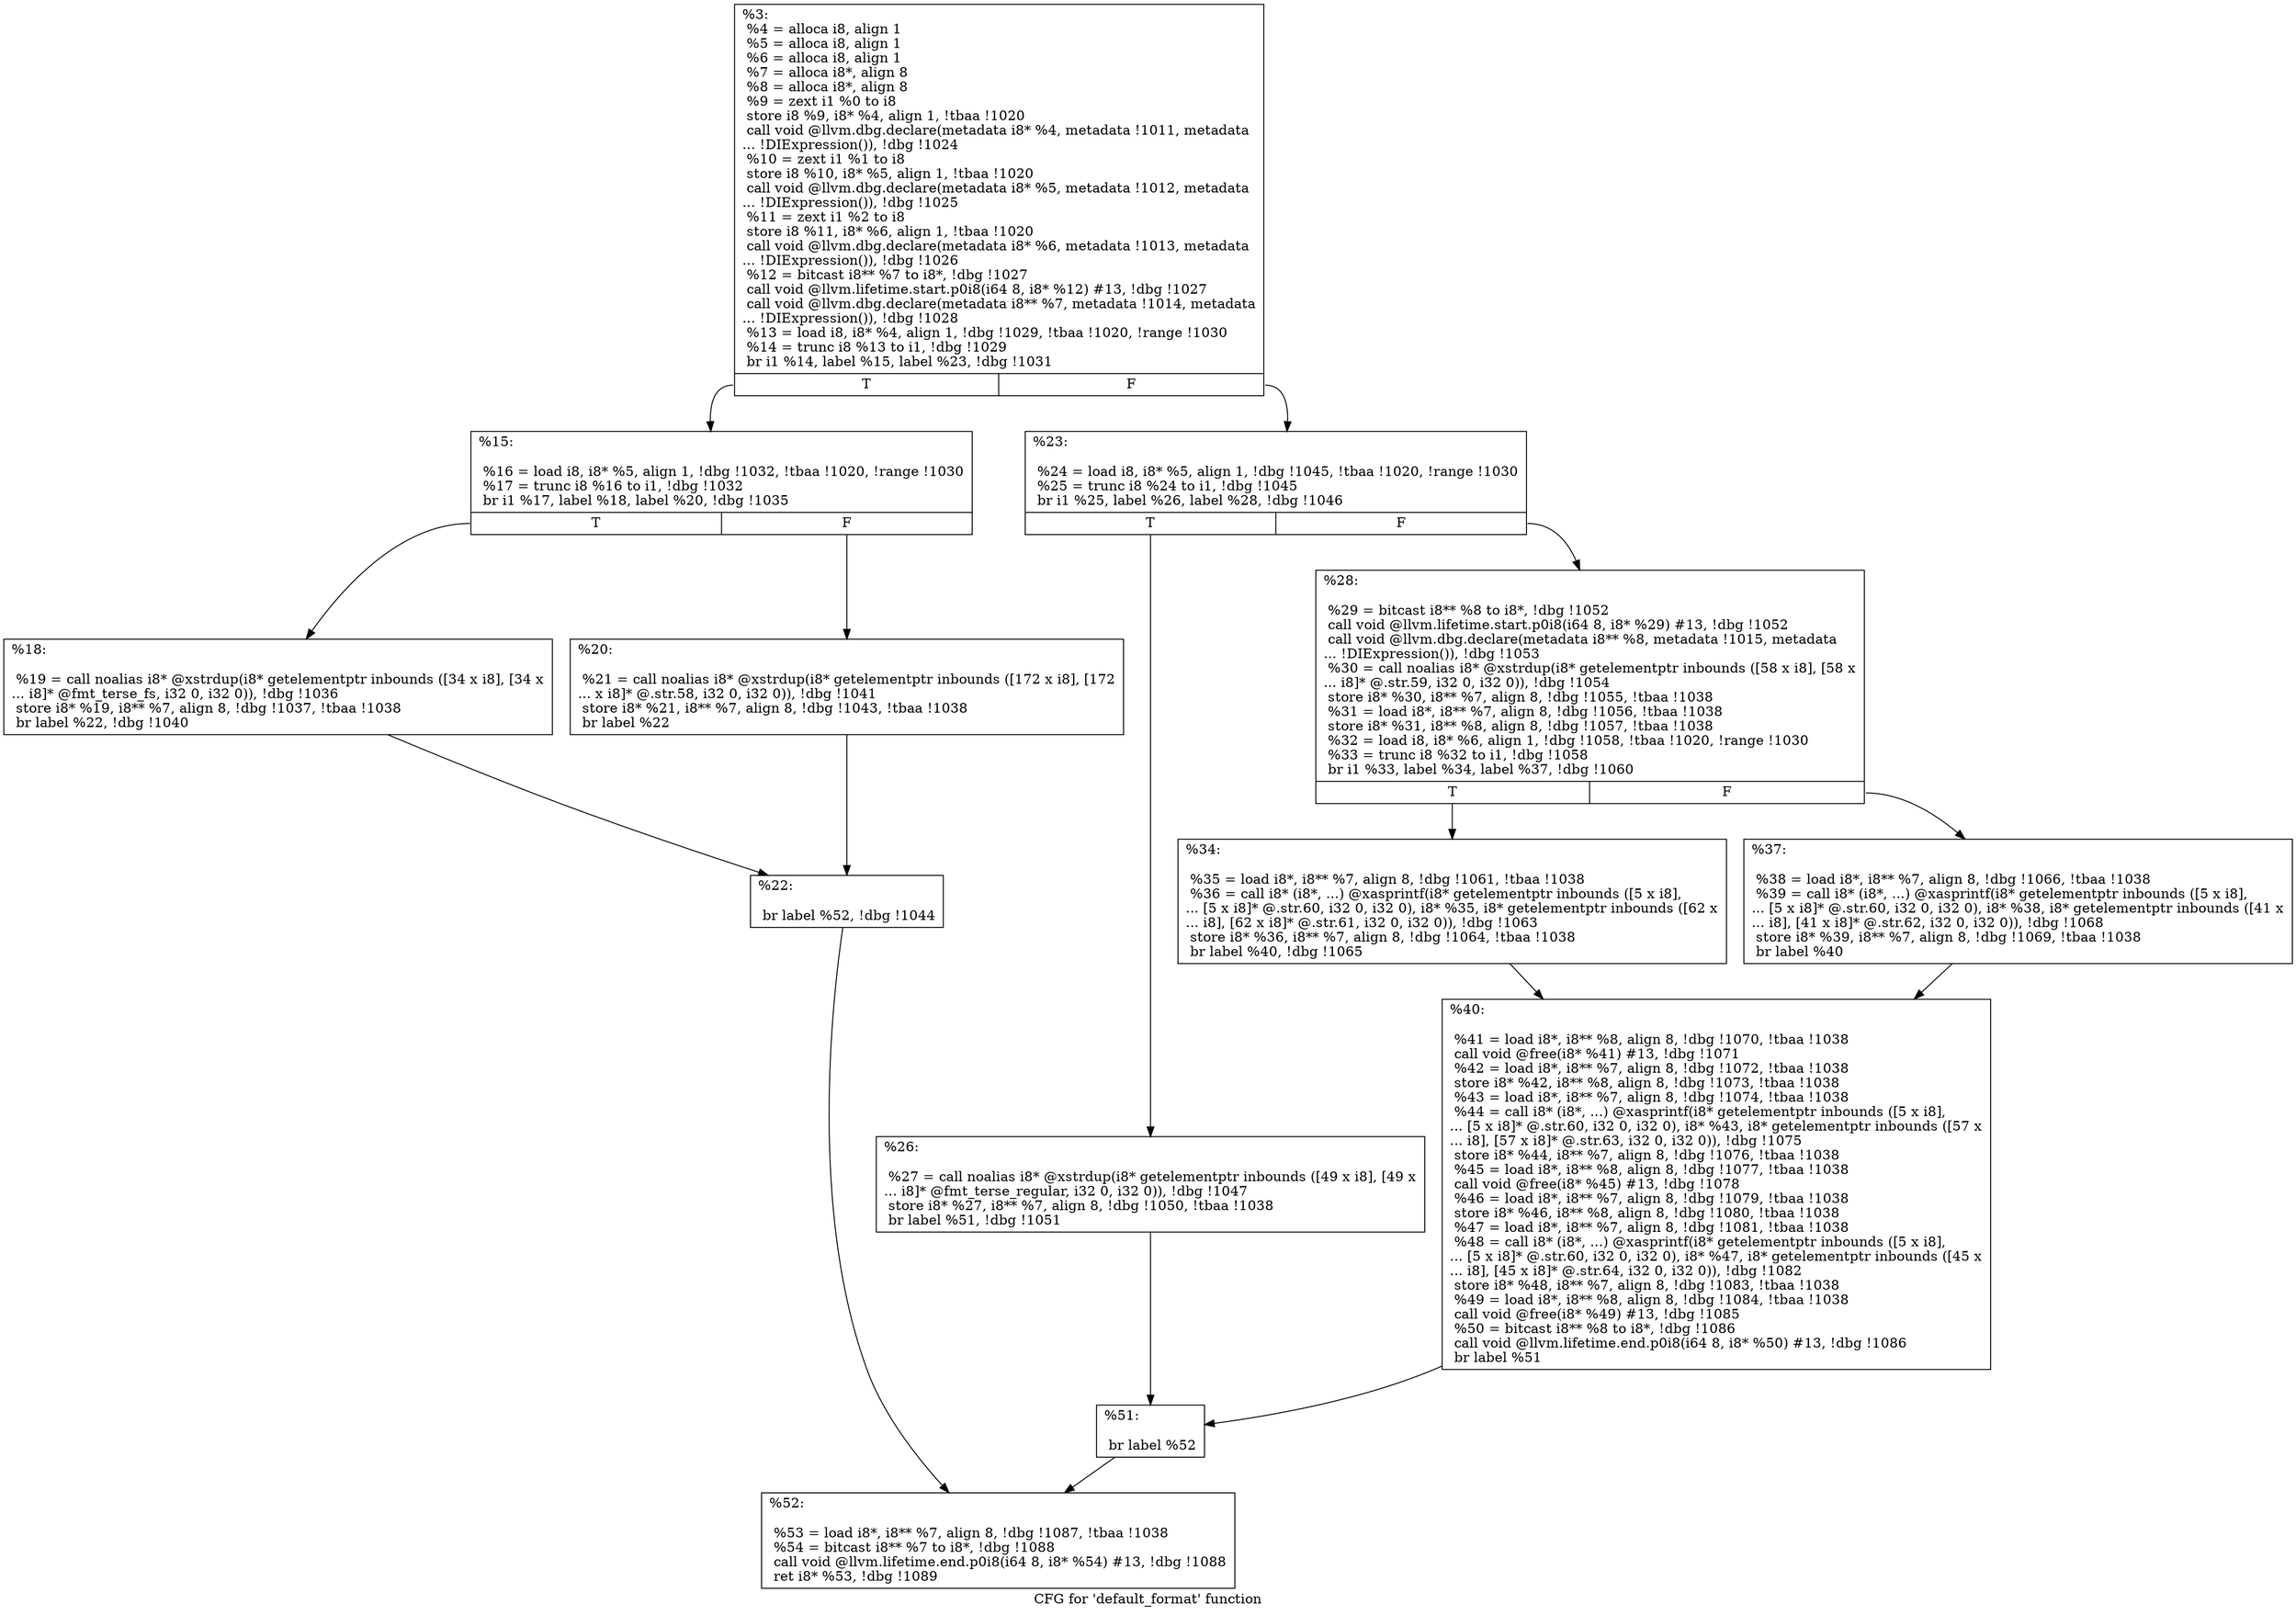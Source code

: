 digraph "CFG for 'default_format' function" {
	label="CFG for 'default_format' function";

	Node0x23f1ec0 [shape=record,label="{%3:\l  %4 = alloca i8, align 1\l  %5 = alloca i8, align 1\l  %6 = alloca i8, align 1\l  %7 = alloca i8*, align 8\l  %8 = alloca i8*, align 8\l  %9 = zext i1 %0 to i8\l  store i8 %9, i8* %4, align 1, !tbaa !1020\l  call void @llvm.dbg.declare(metadata i8* %4, metadata !1011, metadata\l... !DIExpression()), !dbg !1024\l  %10 = zext i1 %1 to i8\l  store i8 %10, i8* %5, align 1, !tbaa !1020\l  call void @llvm.dbg.declare(metadata i8* %5, metadata !1012, metadata\l... !DIExpression()), !dbg !1025\l  %11 = zext i1 %2 to i8\l  store i8 %11, i8* %6, align 1, !tbaa !1020\l  call void @llvm.dbg.declare(metadata i8* %6, metadata !1013, metadata\l... !DIExpression()), !dbg !1026\l  %12 = bitcast i8** %7 to i8*, !dbg !1027\l  call void @llvm.lifetime.start.p0i8(i64 8, i8* %12) #13, !dbg !1027\l  call void @llvm.dbg.declare(metadata i8** %7, metadata !1014, metadata\l... !DIExpression()), !dbg !1028\l  %13 = load i8, i8* %4, align 1, !dbg !1029, !tbaa !1020, !range !1030\l  %14 = trunc i8 %13 to i1, !dbg !1029\l  br i1 %14, label %15, label %23, !dbg !1031\l|{<s0>T|<s1>F}}"];
	Node0x23f1ec0:s0 -> Node0x23ff7f0;
	Node0x23f1ec0:s1 -> Node0x240b360;
	Node0x23ff7f0 [shape=record,label="{%15:\l\l  %16 = load i8, i8* %5, align 1, !dbg !1032, !tbaa !1020, !range !1030\l  %17 = trunc i8 %16 to i1, !dbg !1032\l  br i1 %17, label %18, label %20, !dbg !1035\l|{<s0>T|<s1>F}}"];
	Node0x23ff7f0:s0 -> Node0x2407a40;
	Node0x23ff7f0:s1 -> Node0x2407a90;
	Node0x2407a40 [shape=record,label="{%18:\l\l  %19 = call noalias i8* @xstrdup(i8* getelementptr inbounds ([34 x i8], [34 x\l... i8]* @fmt_terse_fs, i32 0, i32 0)), !dbg !1036\l  store i8* %19, i8** %7, align 8, !dbg !1037, !tbaa !1038\l  br label %22, !dbg !1040\l}"];
	Node0x2407a40 -> Node0x2407ae0;
	Node0x2407a90 [shape=record,label="{%20:\l\l  %21 = call noalias i8* @xstrdup(i8* getelementptr inbounds ([172 x i8], [172\l... x i8]* @.str.58, i32 0, i32 0)), !dbg !1041\l  store i8* %21, i8** %7, align 8, !dbg !1043, !tbaa !1038\l  br label %22\l}"];
	Node0x2407a90 -> Node0x2407ae0;
	Node0x2407ae0 [shape=record,label="{%22:\l\l  br label %52, !dbg !1044\l}"];
	Node0x2407ae0 -> Node0x240b590;
	Node0x240b360 [shape=record,label="{%23:\l\l  %24 = load i8, i8* %5, align 1, !dbg !1045, !tbaa !1020, !range !1030\l  %25 = trunc i8 %24 to i1, !dbg !1045\l  br i1 %25, label %26, label %28, !dbg !1046\l|{<s0>T|<s1>F}}"];
	Node0x240b360:s0 -> Node0x240b3b0;
	Node0x240b360:s1 -> Node0x240b400;
	Node0x240b3b0 [shape=record,label="{%26:\l\l  %27 = call noalias i8* @xstrdup(i8* getelementptr inbounds ([49 x i8], [49 x\l... i8]* @fmt_terse_regular, i32 0, i32 0)), !dbg !1047\l  store i8* %27, i8** %7, align 8, !dbg !1050, !tbaa !1038\l  br label %51, !dbg !1051\l}"];
	Node0x240b3b0 -> Node0x240b540;
	Node0x240b400 [shape=record,label="{%28:\l\l  %29 = bitcast i8** %8 to i8*, !dbg !1052\l  call void @llvm.lifetime.start.p0i8(i64 8, i8* %29) #13, !dbg !1052\l  call void @llvm.dbg.declare(metadata i8** %8, metadata !1015, metadata\l... !DIExpression()), !dbg !1053\l  %30 = call noalias i8* @xstrdup(i8* getelementptr inbounds ([58 x i8], [58 x\l... i8]* @.str.59, i32 0, i32 0)), !dbg !1054\l  store i8* %30, i8** %7, align 8, !dbg !1055, !tbaa !1038\l  %31 = load i8*, i8** %7, align 8, !dbg !1056, !tbaa !1038\l  store i8* %31, i8** %8, align 8, !dbg !1057, !tbaa !1038\l  %32 = load i8, i8* %6, align 1, !dbg !1058, !tbaa !1020, !range !1030\l  %33 = trunc i8 %32 to i1, !dbg !1058\l  br i1 %33, label %34, label %37, !dbg !1060\l|{<s0>T|<s1>F}}"];
	Node0x240b400:s0 -> Node0x240b450;
	Node0x240b400:s1 -> Node0x240b4a0;
	Node0x240b450 [shape=record,label="{%34:\l\l  %35 = load i8*, i8** %7, align 8, !dbg !1061, !tbaa !1038\l  %36 = call i8* (i8*, ...) @xasprintf(i8* getelementptr inbounds ([5 x i8],\l... [5 x i8]* @.str.60, i32 0, i32 0), i8* %35, i8* getelementptr inbounds ([62 x\l... i8], [62 x i8]* @.str.61, i32 0, i32 0)), !dbg !1063\l  store i8* %36, i8** %7, align 8, !dbg !1064, !tbaa !1038\l  br label %40, !dbg !1065\l}"];
	Node0x240b450 -> Node0x240b4f0;
	Node0x240b4a0 [shape=record,label="{%37:\l\l  %38 = load i8*, i8** %7, align 8, !dbg !1066, !tbaa !1038\l  %39 = call i8* (i8*, ...) @xasprintf(i8* getelementptr inbounds ([5 x i8],\l... [5 x i8]* @.str.60, i32 0, i32 0), i8* %38, i8* getelementptr inbounds ([41 x\l... i8], [41 x i8]* @.str.62, i32 0, i32 0)), !dbg !1068\l  store i8* %39, i8** %7, align 8, !dbg !1069, !tbaa !1038\l  br label %40\l}"];
	Node0x240b4a0 -> Node0x240b4f0;
	Node0x240b4f0 [shape=record,label="{%40:\l\l  %41 = load i8*, i8** %8, align 8, !dbg !1070, !tbaa !1038\l  call void @free(i8* %41) #13, !dbg !1071\l  %42 = load i8*, i8** %7, align 8, !dbg !1072, !tbaa !1038\l  store i8* %42, i8** %8, align 8, !dbg !1073, !tbaa !1038\l  %43 = load i8*, i8** %7, align 8, !dbg !1074, !tbaa !1038\l  %44 = call i8* (i8*, ...) @xasprintf(i8* getelementptr inbounds ([5 x i8],\l... [5 x i8]* @.str.60, i32 0, i32 0), i8* %43, i8* getelementptr inbounds ([57 x\l... i8], [57 x i8]* @.str.63, i32 0, i32 0)), !dbg !1075\l  store i8* %44, i8** %7, align 8, !dbg !1076, !tbaa !1038\l  %45 = load i8*, i8** %8, align 8, !dbg !1077, !tbaa !1038\l  call void @free(i8* %45) #13, !dbg !1078\l  %46 = load i8*, i8** %7, align 8, !dbg !1079, !tbaa !1038\l  store i8* %46, i8** %8, align 8, !dbg !1080, !tbaa !1038\l  %47 = load i8*, i8** %7, align 8, !dbg !1081, !tbaa !1038\l  %48 = call i8* (i8*, ...) @xasprintf(i8* getelementptr inbounds ([5 x i8],\l... [5 x i8]* @.str.60, i32 0, i32 0), i8* %47, i8* getelementptr inbounds ([45 x\l... i8], [45 x i8]* @.str.64, i32 0, i32 0)), !dbg !1082\l  store i8* %48, i8** %7, align 8, !dbg !1083, !tbaa !1038\l  %49 = load i8*, i8** %8, align 8, !dbg !1084, !tbaa !1038\l  call void @free(i8* %49) #13, !dbg !1085\l  %50 = bitcast i8** %8 to i8*, !dbg !1086\l  call void @llvm.lifetime.end.p0i8(i64 8, i8* %50) #13, !dbg !1086\l  br label %51\l}"];
	Node0x240b4f0 -> Node0x240b540;
	Node0x240b540 [shape=record,label="{%51:\l\l  br label %52\l}"];
	Node0x240b540 -> Node0x240b590;
	Node0x240b590 [shape=record,label="{%52:\l\l  %53 = load i8*, i8** %7, align 8, !dbg !1087, !tbaa !1038\l  %54 = bitcast i8** %7 to i8*, !dbg !1088\l  call void @llvm.lifetime.end.p0i8(i64 8, i8* %54) #13, !dbg !1088\l  ret i8* %53, !dbg !1089\l}"];
}
